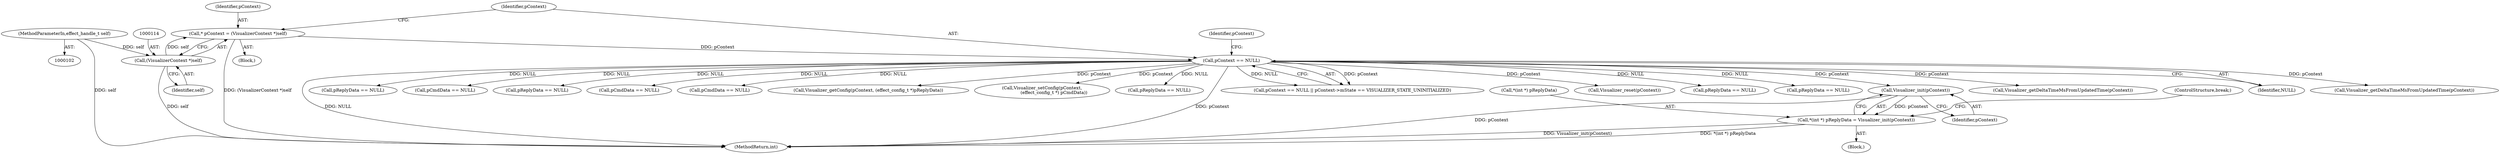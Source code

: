 digraph "0_Android_aeea52da00d210587fb3ed895de3d5f2e0264c88_11@pointer" {
"1000158" [label="(Call,Visualizer_init(pContext))"];
"1000119" [label="(Call,pContext == NULL)"];
"1000111" [label="(Call,* pContext = (VisualizerContext *)self)"];
"1000113" [label="(Call,(VisualizerContext *)self)"];
"1000103" [label="(MethodParameterIn,effect_handle_t self)"];
"1000153" [label="(Call,*(int *) pReplyData = Visualizer_init(pContext))"];
"1000833" [label="(Call,Visualizer_getDeltaTimeMsFromUpdatedTime(pContext))"];
"1000121" [label="(Identifier,NULL)"];
"1000160" [label="(ControlStructure,break;)"];
"1000153" [label="(Call,*(int *) pReplyData = Visualizer_init(pContext))"];
"1000674" [label="(Call,Visualizer_getDeltaTimeMsFromUpdatedTime(pContext))"];
"1000124" [label="(Identifier,pContext)"];
"1000158" [label="(Call,Visualizer_init(pContext))"];
"1000649" [label="(Call,pReplyData == NULL)"];
"1000319" [label="(Call,pCmdData == NULL)"];
"1000113" [label="(Call,(VisualizerContext *)self)"];
"1000232" [label="(Call,pReplyData == NULL)"];
"1000112" [label="(Identifier,pContext)"];
"1000103" [label="(MethodParameterIn,effect_handle_t self)"];
"1000164" [label="(Call,pCmdData == NULL)"];
"1000115" [label="(Identifier,self)"];
"1000494" [label="(Call,pCmdData == NULL)"];
"1000219" [label="(Call,Visualizer_getConfig(pContext, (effect_config_t *)pReplyData))"];
"1000194" [label="(Call,Visualizer_setConfig(pContext,\n                 (effect_config_t *) pCmdData))"];
"1000137" [label="(Call,pReplyData == NULL)"];
"1000118" [label="(Call,pContext == NULL || pContext->mState == VISUALIZER_STATE_UNINITIALIZED)"];
"1000111" [label="(Call,* pContext = (VisualizerContext *)self)"];
"1001028" [label="(MethodReturn,int)"];
"1000133" [label="(Block,)"];
"1000119" [label="(Call,pContext == NULL)"];
"1000120" [label="(Identifier,pContext)"];
"1000159" [label="(Identifier,pContext)"];
"1000226" [label="(Call,Visualizer_reset(pContext))"];
"1000275" [label="(Call,pReplyData == NULL)"];
"1000109" [label="(Block,)"];
"1000154" [label="(Call,*(int *) pReplyData)"];
"1000203" [label="(Call,pReplyData == NULL)"];
"1000158" -> "1000153"  [label="AST: "];
"1000158" -> "1000159"  [label="CFG: "];
"1000159" -> "1000158"  [label="AST: "];
"1000153" -> "1000158"  [label="CFG: "];
"1000158" -> "1001028"  [label="DDG: pContext"];
"1000158" -> "1000153"  [label="DDG: pContext"];
"1000119" -> "1000158"  [label="DDG: pContext"];
"1000119" -> "1000118"  [label="AST: "];
"1000119" -> "1000121"  [label="CFG: "];
"1000120" -> "1000119"  [label="AST: "];
"1000121" -> "1000119"  [label="AST: "];
"1000124" -> "1000119"  [label="CFG: "];
"1000118" -> "1000119"  [label="CFG: "];
"1000119" -> "1001028"  [label="DDG: NULL"];
"1000119" -> "1001028"  [label="DDG: pContext"];
"1000119" -> "1000118"  [label="DDG: pContext"];
"1000119" -> "1000118"  [label="DDG: NULL"];
"1000111" -> "1000119"  [label="DDG: pContext"];
"1000119" -> "1000137"  [label="DDG: NULL"];
"1000119" -> "1000164"  [label="DDG: NULL"];
"1000119" -> "1000194"  [label="DDG: pContext"];
"1000119" -> "1000203"  [label="DDG: NULL"];
"1000119" -> "1000219"  [label="DDG: pContext"];
"1000119" -> "1000226"  [label="DDG: pContext"];
"1000119" -> "1000232"  [label="DDG: NULL"];
"1000119" -> "1000275"  [label="DDG: NULL"];
"1000119" -> "1000319"  [label="DDG: NULL"];
"1000119" -> "1000494"  [label="DDG: NULL"];
"1000119" -> "1000649"  [label="DDG: NULL"];
"1000119" -> "1000674"  [label="DDG: pContext"];
"1000119" -> "1000833"  [label="DDG: pContext"];
"1000111" -> "1000109"  [label="AST: "];
"1000111" -> "1000113"  [label="CFG: "];
"1000112" -> "1000111"  [label="AST: "];
"1000113" -> "1000111"  [label="AST: "];
"1000120" -> "1000111"  [label="CFG: "];
"1000111" -> "1001028"  [label="DDG: (VisualizerContext *)self"];
"1000113" -> "1000111"  [label="DDG: self"];
"1000113" -> "1000115"  [label="CFG: "];
"1000114" -> "1000113"  [label="AST: "];
"1000115" -> "1000113"  [label="AST: "];
"1000113" -> "1001028"  [label="DDG: self"];
"1000103" -> "1000113"  [label="DDG: self"];
"1000103" -> "1000102"  [label="AST: "];
"1000103" -> "1001028"  [label="DDG: self"];
"1000153" -> "1000133"  [label="AST: "];
"1000154" -> "1000153"  [label="AST: "];
"1000160" -> "1000153"  [label="CFG: "];
"1000153" -> "1001028"  [label="DDG: Visualizer_init(pContext)"];
"1000153" -> "1001028"  [label="DDG: *(int *) pReplyData"];
}
